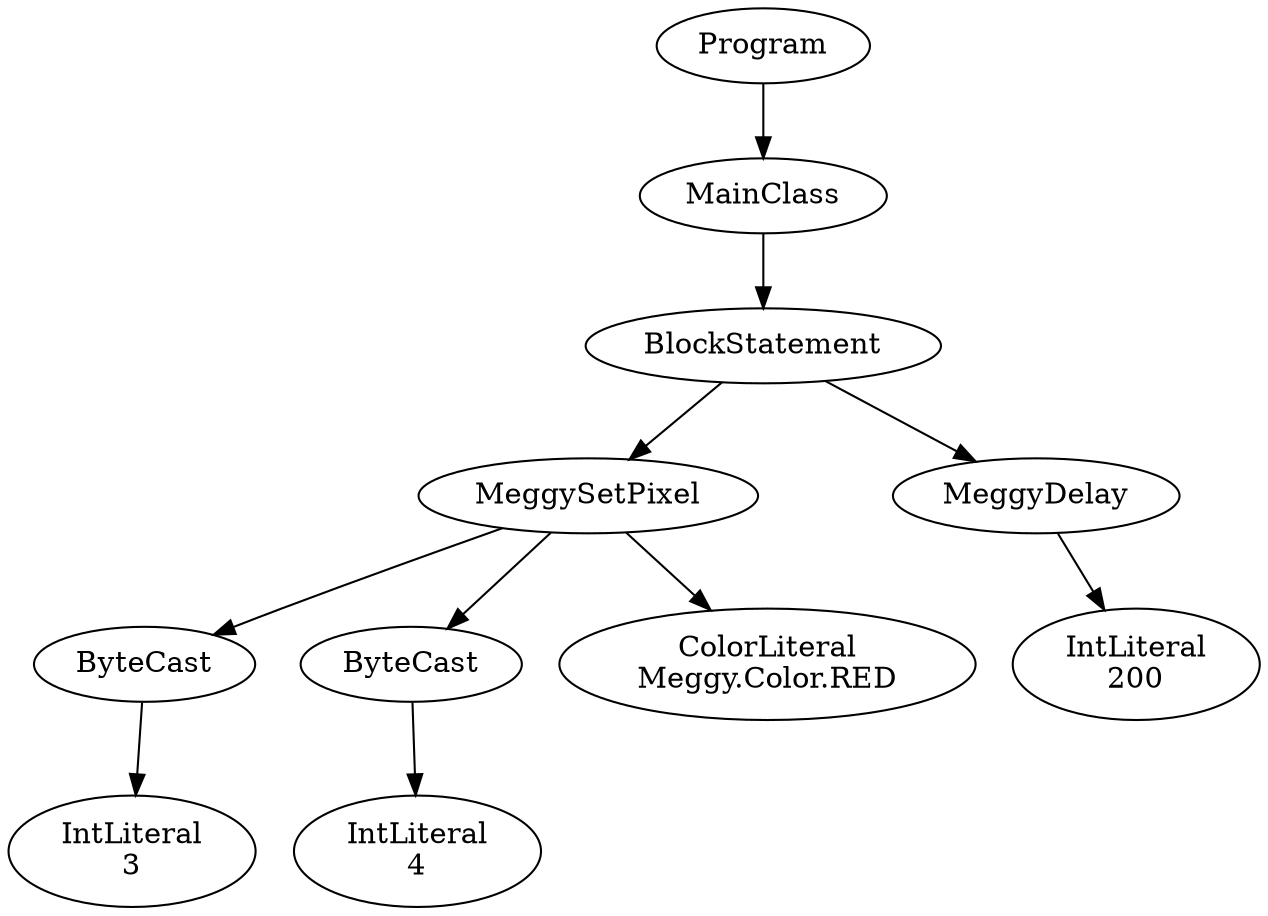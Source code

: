 digraph ASTGraph {
0 [ label="Program" ];
1 [ label="MainClass" ];
0 -> 1
2 [ label="BlockStatement" ];
1 -> 2
3 [ label="MeggySetPixel" ];
2 -> 3
4 [ label="ByteCast" ];
3 -> 4
5 [ label="IntLiteral\n3" ];
4 -> 5
6 [ label="ByteCast" ];
3 -> 6
7 [ label="IntLiteral\n4" ];
6 -> 7
8 [ label="ColorLiteral\nMeggy.Color.RED" ];
3 -> 8
9 [ label="MeggyDelay" ];
2 -> 9
10 [ label="IntLiteral\n200" ];
9 -> 10
}
